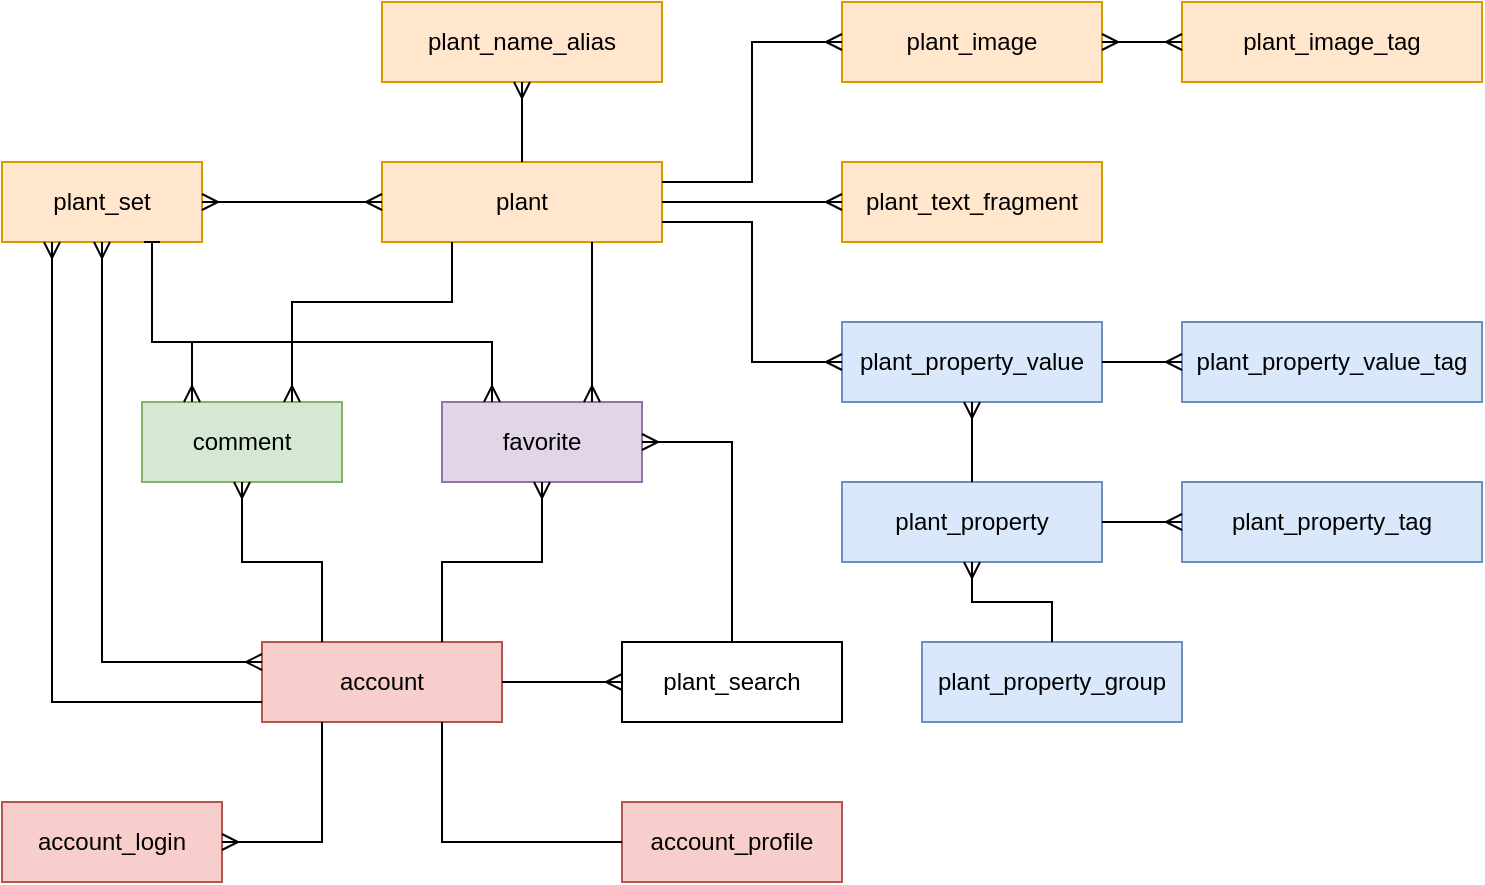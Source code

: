 <mxfile version="18.0.6" type="device"><diagram id="8titnuoWQR3yGdreQrSW" name="Страница 1"><mxGraphModel dx="653" dy="748" grid="1" gridSize="10" guides="1" tooltips="1" connect="1" arrows="1" fold="1" page="1" pageScale="1" pageWidth="827" pageHeight="1169" math="0" shadow="0"><root><mxCell id="0"/><mxCell id="1" parent="0"/><mxCell id="N4UhCnv2r1CPDITps0WB-2" value="plant" style="whiteSpace=wrap;html=1;align=center;fillColor=#ffe6cc;strokeColor=#d79b00;" parent="1" vertex="1"><mxGeometry x="230" y="240" width="140" height="40" as="geometry"/></mxCell><mxCell id="N4UhCnv2r1CPDITps0WB-3" value="plant_image" style="rounded=0;arcSize=10;whiteSpace=wrap;html=1;align=center;fillColor=#ffe6cc;strokeColor=#d79b00;" parent="1" vertex="1"><mxGeometry x="460" y="160" width="130" height="40" as="geometry"/></mxCell><mxCell id="N4UhCnv2r1CPDITps0WB-4" value="plant_text_fragment" style="rounded=0;arcSize=10;whiteSpace=wrap;html=1;align=center;fillColor=#ffe6cc;strokeColor=#d79b00;" parent="1" vertex="1"><mxGeometry x="460" y="240" width="130" height="40" as="geometry"/></mxCell><mxCell id="N4UhCnv2r1CPDITps0WB-5" value="plant_property_value" style="rounded=0;arcSize=10;whiteSpace=wrap;html=1;align=center;fillColor=#dae8fc;strokeColor=#6c8ebf;" parent="1" vertex="1"><mxGeometry x="460" y="320" width="130" height="40" as="geometry"/></mxCell><mxCell id="N4UhCnv2r1CPDITps0WB-6" value="plant_image_tag" style="rounded=0;arcSize=10;whiteSpace=wrap;html=1;align=center;fillColor=#ffe6cc;strokeColor=#d79b00;" parent="1" vertex="1"><mxGeometry x="630" y="160" width="150" height="40" as="geometry"/></mxCell><mxCell id="N4UhCnv2r1CPDITps0WB-9" value="" style="fontSize=12;html=1;endArrow=ERmany;rounded=0;entryX=0;entryY=0.5;entryDx=0;entryDy=0;exitX=1;exitY=0.25;exitDx=0;exitDy=0;edgeStyle=orthogonalEdgeStyle;" parent="1" source="N4UhCnv2r1CPDITps0WB-2" target="N4UhCnv2r1CPDITps0WB-3" edge="1"><mxGeometry width="100" height="100" relative="1" as="geometry"><mxPoint x="310.0" y="280" as="sourcePoint"/><mxPoint x="400.0" y="70" as="targetPoint"/></mxGeometry></mxCell><mxCell id="N4UhCnv2r1CPDITps0WB-10" value="" style="fontSize=12;html=1;endArrow=ERmany;rounded=0;entryX=0;entryY=0.5;entryDx=0;entryDy=0;exitX=1;exitY=0.5;exitDx=0;exitDy=0;edgeStyle=orthogonalEdgeStyle;" parent="1" source="N4UhCnv2r1CPDITps0WB-2" target="N4UhCnv2r1CPDITps0WB-4" edge="1"><mxGeometry width="100" height="100" relative="1" as="geometry"><mxPoint x="360.0" y="300" as="sourcePoint"/><mxPoint x="440" y="190" as="targetPoint"/></mxGeometry></mxCell><mxCell id="N4UhCnv2r1CPDITps0WB-11" value="" style="fontSize=12;html=1;endArrow=ERmany;rounded=0;entryX=0;entryY=0.5;entryDx=0;entryDy=0;edgeStyle=orthogonalEdgeStyle;exitX=1;exitY=0.75;exitDx=0;exitDy=0;" parent="1" source="N4UhCnv2r1CPDITps0WB-2" target="N4UhCnv2r1CPDITps0WB-5" edge="1"><mxGeometry width="100" height="100" relative="1" as="geometry"><mxPoint x="350" y="290" as="sourcePoint"/><mxPoint x="440" y="270" as="targetPoint"/></mxGeometry></mxCell><mxCell id="N4UhCnv2r1CPDITps0WB-12" value="" style="fontSize=12;html=1;endArrow=ERmany;rounded=0;entryX=0;entryY=0.5;entryDx=0;entryDy=0;edgeStyle=orthogonalEdgeStyle;exitX=1;exitY=0.5;exitDx=0;exitDy=0;startArrow=ERmany;startFill=0;" parent="1" source="N4UhCnv2r1CPDITps0WB-3" target="N4UhCnv2r1CPDITps0WB-6" edge="1"><mxGeometry width="100" height="100" relative="1" as="geometry"><mxPoint x="590" y="120" as="sourcePoint"/><mxPoint x="480" y="350" as="targetPoint"/></mxGeometry></mxCell><mxCell id="N4UhCnv2r1CPDITps0WB-13" value="plant_set" style="rounded=0;arcSize=10;whiteSpace=wrap;html=1;align=center;fillColor=#ffe6cc;strokeColor=#d79b00;" parent="1" vertex="1"><mxGeometry x="40" y="240" width="100" height="40" as="geometry"/></mxCell><mxCell id="N4UhCnv2r1CPDITps0WB-14" value="" style="fontSize=12;html=1;endArrow=ERmany;rounded=0;entryX=1;entryY=0.5;entryDx=0;entryDy=0;edgeStyle=orthogonalEdgeStyle;exitX=0;exitY=0.5;exitDx=0;exitDy=0;startArrow=ERmany;startFill=0;" parent="1" source="N4UhCnv2r1CPDITps0WB-2" target="N4UhCnv2r1CPDITps0WB-13" edge="1"><mxGeometry width="100" height="100" relative="1" as="geometry"><mxPoint x="360.0" y="270" as="sourcePoint"/><mxPoint x="440" y="350" as="targetPoint"/></mxGeometry></mxCell><mxCell id="N4UhCnv2r1CPDITps0WB-15" value="favorite" style="rounded=0;arcSize=10;whiteSpace=wrap;html=1;align=center;fillColor=#e1d5e7;strokeColor=#9673a6;" parent="1" vertex="1"><mxGeometry x="260" y="360" width="100" height="40" as="geometry"/></mxCell><mxCell id="N4UhCnv2r1CPDITps0WB-16" value="account_profile" style="rounded=0;arcSize=10;whiteSpace=wrap;html=1;align=center;fillColor=#f8cecc;strokeColor=#b85450;" parent="1" vertex="1"><mxGeometry x="350" y="560" width="110" height="40" as="geometry"/></mxCell><mxCell id="N4UhCnv2r1CPDITps0WB-17" value="account" style="whiteSpace=wrap;html=1;align=center;fillColor=#f8cecc;strokeColor=#b85450;" parent="1" vertex="1"><mxGeometry x="170" y="480" width="120" height="40" as="geometry"/></mxCell><mxCell id="N4UhCnv2r1CPDITps0WB-19" value="" style="fontSize=12;html=1;endArrow=ERmany;rounded=0;entryX=0.5;entryY=1;entryDx=0;entryDy=0;edgeStyle=orthogonalEdgeStyle;exitX=0;exitY=0.25;exitDx=0;exitDy=0;startArrow=ERmany;startFill=0;" parent="1" source="N4UhCnv2r1CPDITps0WB-17" target="N4UhCnv2r1CPDITps0WB-13" edge="1"><mxGeometry width="100" height="100" relative="1" as="geometry"><mxPoint x="260" y="270.0" as="sourcePoint"/><mxPoint x="160" y="270.0" as="targetPoint"/></mxGeometry></mxCell><mxCell id="N4UhCnv2r1CPDITps0WB-20" value="" style="fontSize=12;html=1;endArrow=ERmany;rounded=0;entryX=0.25;entryY=1;entryDx=0;entryDy=0;edgeStyle=orthogonalEdgeStyle;exitX=0;exitY=0.75;exitDx=0;exitDy=0;" parent="1" source="N4UhCnv2r1CPDITps0WB-17" target="N4UhCnv2r1CPDITps0WB-13" edge="1"><mxGeometry width="100" height="100" relative="1" as="geometry"><mxPoint x="360" y="270.0" as="sourcePoint"/><mxPoint x="440" y="350" as="targetPoint"/></mxGeometry></mxCell><mxCell id="N4UhCnv2r1CPDITps0WB-23" value="" style="fontSize=12;html=1;endArrow=none;rounded=0;entryX=0.75;entryY=1;entryDx=0;entryDy=0;edgeStyle=orthogonalEdgeStyle;exitX=0;exitY=0.5;exitDx=0;exitDy=0;endFill=0;" parent="1" source="N4UhCnv2r1CPDITps0WB-16" target="N4UhCnv2r1CPDITps0WB-17" edge="1"><mxGeometry width="100" height="100" relative="1" as="geometry"><mxPoint x="270" y="550" as="sourcePoint"/><mxPoint x="230" y="520" as="targetPoint"/></mxGeometry></mxCell><mxCell id="N4UhCnv2r1CPDITps0WB-26" value="comment" style="rounded=0;arcSize=10;whiteSpace=wrap;html=1;align=center;fillColor=#d5e8d4;strokeColor=#82b366;" parent="1" vertex="1"><mxGeometry x="110" y="360" width="100" height="40" as="geometry"/></mxCell><mxCell id="N4UhCnv2r1CPDITps0WB-28" value="" style="fontSize=12;html=1;endArrow=ERmany;rounded=0;entryX=0.5;entryY=1;entryDx=0;entryDy=0;edgeStyle=orthogonalEdgeStyle;exitX=0.25;exitY=0;exitDx=0;exitDy=0;" parent="1" source="N4UhCnv2r1CPDITps0WB-17" target="N4UhCnv2r1CPDITps0WB-26" edge="1"><mxGeometry width="100" height="100" relative="1" as="geometry"><mxPoint x="159.66" y="490" as="sourcePoint"/><mxPoint x="159.66" y="420" as="targetPoint"/><Array as="points"/></mxGeometry></mxCell><mxCell id="N4UhCnv2r1CPDITps0WB-29" value="" style="fontSize=12;html=1;endArrow=ERmany;rounded=0;edgeStyle=orthogonalEdgeStyle;exitX=0.75;exitY=0;exitDx=0;exitDy=0;entryX=0.5;entryY=1;entryDx=0;entryDy=0;" parent="1" source="N4UhCnv2r1CPDITps0WB-17" target="N4UhCnv2r1CPDITps0WB-15" edge="1"><mxGeometry width="100" height="100" relative="1" as="geometry"><mxPoint x="299.66" y="490" as="sourcePoint"/><mxPoint x="299.66" y="420" as="targetPoint"/><Array as="points"/></mxGeometry></mxCell><mxCell id="N4UhCnv2r1CPDITps0WB-30" value="" style="edgeStyle=orthogonalEdgeStyle;fontSize=12;html=1;endArrow=baseDash;endFill=0;rounded=0;exitX=0.25;exitY=0;exitDx=0;exitDy=0;entryX=0.75;entryY=1;entryDx=0;entryDy=0;startArrow=ERmany;startFill=0;" parent="1" source="N4UhCnv2r1CPDITps0WB-26" target="N4UhCnv2r1CPDITps0WB-13" edge="1"><mxGeometry width="100" height="100" relative="1" as="geometry"><mxPoint x="150" y="340" as="sourcePoint"/><mxPoint x="150" y="280" as="targetPoint"/><Array as="points"><mxPoint x="135" y="330"/><mxPoint x="115" y="330"/></Array></mxGeometry></mxCell><mxCell id="N4UhCnv2r1CPDITps0WB-31" value="" style="edgeStyle=orthogonalEdgeStyle;fontSize=12;html=1;endArrow=none;endFill=0;rounded=0;exitX=0.75;exitY=0;exitDx=0;exitDy=0;entryX=0.25;entryY=1;entryDx=0;entryDy=0;startArrow=ERmany;startFill=0;" parent="1" source="N4UhCnv2r1CPDITps0WB-26" target="N4UhCnv2r1CPDITps0WB-2" edge="1"><mxGeometry width="100" height="100" relative="1" as="geometry"><mxPoint x="180" y="350" as="sourcePoint"/><mxPoint x="180" y="290" as="targetPoint"/><Array as="points"><mxPoint x="185" y="310"/><mxPoint x="265" y="310"/></Array></mxGeometry></mxCell><mxCell id="N4UhCnv2r1CPDITps0WB-33" value="" style="edgeStyle=orthogonalEdgeStyle;fontSize=12;html=1;endArrow=none;endFill=0;rounded=0;exitX=0.75;exitY=0;exitDx=0;exitDy=0;entryX=0.75;entryY=1;entryDx=0;entryDy=0;startArrow=ERmany;startFill=0;" parent="1" source="N4UhCnv2r1CPDITps0WB-15" target="N4UhCnv2r1CPDITps0WB-2" edge="1"><mxGeometry width="100" height="100" relative="1" as="geometry"><mxPoint x="195" y="370" as="sourcePoint"/><mxPoint x="285" y="290" as="targetPoint"/></mxGeometry></mxCell><mxCell id="N4UhCnv2r1CPDITps0WB-34" value="" style="edgeStyle=orthogonalEdgeStyle;fontSize=12;html=1;endArrow=baseDash;endFill=0;rounded=0;exitX=0.25;exitY=0;exitDx=0;exitDy=0;entryX=0.75;entryY=1;entryDx=0;entryDy=0;startArrow=ERmany;startFill=0;" parent="1" source="N4UhCnv2r1CPDITps0WB-15" target="N4UhCnv2r1CPDITps0WB-13" edge="1"><mxGeometry width="100" height="100" relative="1" as="geometry"><mxPoint x="335" y="370" as="sourcePoint"/><mxPoint x="335" y="290" as="targetPoint"/><Array as="points"><mxPoint x="285" y="330"/><mxPoint x="115" y="330"/></Array></mxGeometry></mxCell><mxCell id="N4UhCnv2r1CPDITps0WB-35" value="plant_search" style="rounded=0;arcSize=10;whiteSpace=wrap;html=1;align=center;" parent="1" vertex="1"><mxGeometry x="350" y="480" width="110" height="40" as="geometry"/></mxCell><mxCell id="N4UhCnv2r1CPDITps0WB-36" value="" style="fontSize=12;html=1;endArrow=ERmany;rounded=0;entryX=0;entryY=0.5;entryDx=0;entryDy=0;edgeStyle=orthogonalEdgeStyle;exitX=1;exitY=0.5;exitDx=0;exitDy=0;" parent="1" source="N4UhCnv2r1CPDITps0WB-17" target="N4UhCnv2r1CPDITps0WB-35" edge="1"><mxGeometry width="100" height="100" relative="1" as="geometry"><mxPoint x="240" y="590" as="sourcePoint"/><mxPoint x="240" y="530" as="targetPoint"/></mxGeometry></mxCell><mxCell id="N4UhCnv2r1CPDITps0WB-37" value="" style="edgeStyle=orthogonalEdgeStyle;fontSize=12;html=1;endArrow=ERmany;endFill=0;rounded=0;exitX=0.5;exitY=0;exitDx=0;exitDy=0;entryX=1;entryY=0.5;entryDx=0;entryDy=0;" parent="1" source="N4UhCnv2r1CPDITps0WB-35" target="N4UhCnv2r1CPDITps0WB-15" edge="1"><mxGeometry width="100" height="100" relative="1" as="geometry"><mxPoint x="335" y="370" as="sourcePoint"/><mxPoint x="335" y="290" as="targetPoint"/></mxGeometry></mxCell><mxCell id="N4UhCnv2r1CPDITps0WB-51" value="plant_property" style="rounded=0;arcSize=10;whiteSpace=wrap;html=1;align=center;fillColor=#dae8fc;strokeColor=#6c8ebf;" parent="1" vertex="1"><mxGeometry x="460" y="400" width="130" height="40" as="geometry"/></mxCell><mxCell id="N4UhCnv2r1CPDITps0WB-52" value="plant_property_tag" style="rounded=0;arcSize=10;whiteSpace=wrap;html=1;align=center;fillColor=#dae8fc;strokeColor=#6c8ebf;" parent="1" vertex="1"><mxGeometry x="630" y="400" width="150" height="40" as="geometry"/></mxCell><mxCell id="N4UhCnv2r1CPDITps0WB-53" value="" style="fontSize=12;html=1;endArrow=ERmany;rounded=0;entryX=0;entryY=0.5;entryDx=0;entryDy=0;edgeStyle=orthogonalEdgeStyle;exitX=1;exitY=0.5;exitDx=0;exitDy=0;" parent="1" source="N4UhCnv2r1CPDITps0WB-51" target="N4UhCnv2r1CPDITps0WB-52" edge="1"><mxGeometry width="100" height="100" relative="1" as="geometry"><mxPoint x="720" y="370" as="sourcePoint"/><mxPoint x="630" y="229.97" as="targetPoint"/></mxGeometry></mxCell><mxCell id="N4UhCnv2r1CPDITps0WB-54" value="" style="fontSize=12;html=1;endArrow=ERmany;rounded=0;entryX=0.5;entryY=1;entryDx=0;entryDy=0;edgeStyle=orthogonalEdgeStyle;exitX=0.5;exitY=0;exitDx=0;exitDy=0;" parent="1" source="N4UhCnv2r1CPDITps0WB-51" target="N4UhCnv2r1CPDITps0WB-5" edge="1"><mxGeometry width="100" height="100" relative="1" as="geometry"><mxPoint x="600" y="430" as="sourcePoint"/><mxPoint x="640" y="430" as="targetPoint"/></mxGeometry></mxCell><mxCell id="N4UhCnv2r1CPDITps0WB-55" value="plant_property_value_tag" style="rounded=0;arcSize=10;whiteSpace=wrap;html=1;align=center;fillColor=#dae8fc;strokeColor=#6c8ebf;" parent="1" vertex="1"><mxGeometry x="630" y="320" width="150" height="40" as="geometry"/></mxCell><mxCell id="N4UhCnv2r1CPDITps0WB-56" value="" style="fontSize=12;html=1;endArrow=ERmany;rounded=0;edgeStyle=orthogonalEdgeStyle;exitX=1;exitY=0.5;exitDx=0;exitDy=0;" parent="1" source="N4UhCnv2r1CPDITps0WB-5" edge="1"><mxGeometry width="100" height="100" relative="1" as="geometry"><mxPoint x="600" y="430" as="sourcePoint"/><mxPoint x="630" y="340" as="targetPoint"/></mxGeometry></mxCell><mxCell id="N4UhCnv2r1CPDITps0WB-57" value="account_login" style="rounded=0;arcSize=10;whiteSpace=wrap;html=1;align=center;fillColor=#f8cecc;strokeColor=#b85450;" parent="1" vertex="1"><mxGeometry x="40" y="560" width="110" height="40" as="geometry"/></mxCell><mxCell id="N4UhCnv2r1CPDITps0WB-58" value="" style="fontSize=12;html=1;endArrow=ERmany;rounded=0;entryX=1;entryY=0.5;entryDx=0;entryDy=0;edgeStyle=orthogonalEdgeStyle;exitX=0.25;exitY=1;exitDx=0;exitDy=0;" parent="1" source="N4UhCnv2r1CPDITps0WB-17" target="N4UhCnv2r1CPDITps0WB-57" edge="1"><mxGeometry width="100" height="100" relative="1" as="geometry"><mxPoint x="300" y="510" as="sourcePoint"/><mxPoint x="360" y="510" as="targetPoint"/></mxGeometry></mxCell><mxCell id="N4UhCnv2r1CPDITps0WB-59" value="plant_name_alias" style="rounded=0;arcSize=10;whiteSpace=wrap;html=1;align=center;fillColor=#ffe6cc;strokeColor=#d79b00;" parent="1" vertex="1"><mxGeometry x="230" y="160" width="140" height="40" as="geometry"/></mxCell><mxCell id="N4UhCnv2r1CPDITps0WB-60" value="" style="fontSize=12;html=1;endArrow=ERmany;rounded=0;entryX=0.5;entryY=1;entryDx=0;entryDy=0;exitX=0.5;exitY=0;exitDx=0;exitDy=0;edgeStyle=orthogonalEdgeStyle;" parent="1" source="N4UhCnv2r1CPDITps0WB-2" target="N4UhCnv2r1CPDITps0WB-59" edge="1"><mxGeometry width="100" height="100" relative="1" as="geometry"><mxPoint x="310" y="250" as="sourcePoint"/><mxPoint x="310" y="210" as="targetPoint"/></mxGeometry></mxCell><mxCell id="N4UhCnv2r1CPDITps0WB-61" value="plant_property_group" style="rounded=0;arcSize=10;whiteSpace=wrap;html=1;align=center;fillColor=#dae8fc;strokeColor=#6c8ebf;" parent="1" vertex="1"><mxGeometry x="500" y="480" width="130" height="40" as="geometry"/></mxCell><mxCell id="N4UhCnv2r1CPDITps0WB-62" value="" style="fontSize=12;html=1;endArrow=ERmany;rounded=0;entryX=0.5;entryY=1;entryDx=0;entryDy=0;edgeStyle=orthogonalEdgeStyle;exitX=0.5;exitY=0;exitDx=0;exitDy=0;" parent="1" source="N4UhCnv2r1CPDITps0WB-61" target="N4UhCnv2r1CPDITps0WB-51" edge="1"><mxGeometry width="100" height="100" relative="1" as="geometry"><mxPoint x="600" y="430.0" as="sourcePoint"/><mxPoint x="640" y="430.0" as="targetPoint"/></mxGeometry></mxCell></root></mxGraphModel></diagram></mxfile>